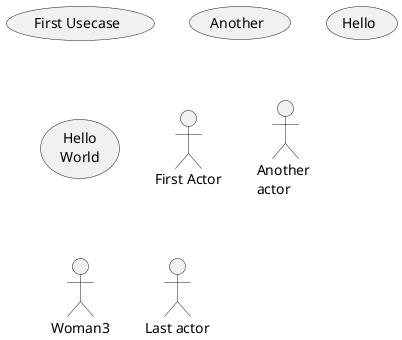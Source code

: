 'Usecase Diagram
@startuml basic
(First Usecase)
(Another) as (Hieu)
usecase Hello
usecase (Hello\nWorld) as UC4
' usecase cũng chỉ là 1 dạng ký hiệu
' ta có thể dùng (<>) or :<>: đều được
' <kiểu hình> <tên> as <tên định danh>

:First Actor:
:Another \nactor: as Man2
actor Woman3
actor :Last actor: as Person1

@enduml